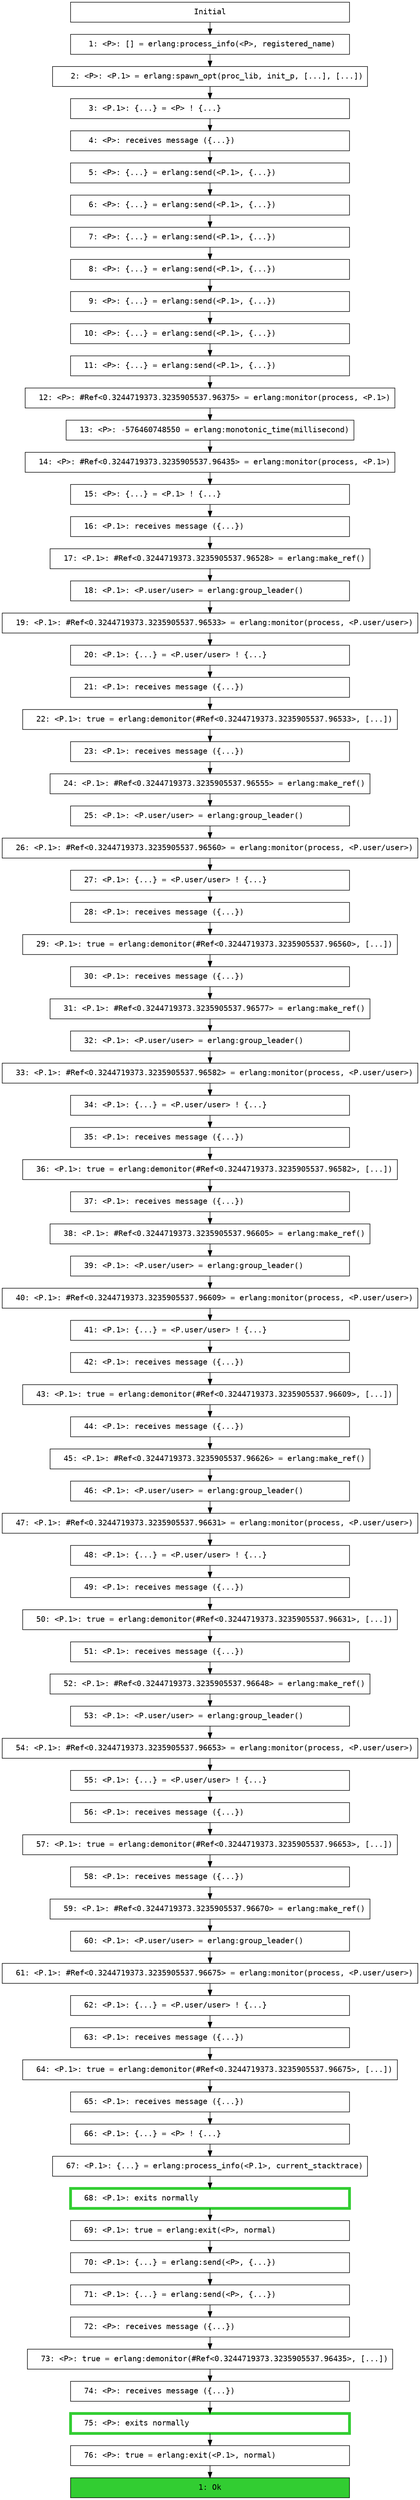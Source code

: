 digraph {
  graph [ranksep=0.3]
  node [shape=box,width=7,fontname=Monospace]
  "init" [label="Initial"];
  subgraph interleaving_1 {
    "{1,1}" [label="   1: <P>: [] = erlang:process_info(<P>, registered_name)\l"];
    "init" -> "{1,1}" [weight=1000];
    "{1,2}" [label="   2: <P>: <P.1> = erlang:spawn_opt(proc_lib, init_p, [...], [...])\l"];
    "{1,1}" -> "{1,2}" [weight=1000];
    "{1,3}" [label="   3: <P.1>: {...} = <P> ! {...}\l"];
    "{1,2}" -> "{1,3}" [weight=1000];
    "{1,4}" [label="   4: <P>: receives message ({...})\l"];
    "{1,3}" -> "{1,4}" [weight=1000];
    "{1,5}" [label="   5: <P>: {...} = erlang:send(<P.1>, {...})\l"];
    "{1,4}" -> "{1,5}" [weight=1000];
    "{1,6}" [label="   6: <P>: {...} = erlang:send(<P.1>, {...})\l"];
    "{1,5}" -> "{1,6}" [weight=1000];
    "{1,7}" [label="   7: <P>: {...} = erlang:send(<P.1>, {...})\l"];
    "{1,6}" -> "{1,7}" [weight=1000];
    "{1,8}" [label="   8: <P>: {...} = erlang:send(<P.1>, {...})\l"];
    "{1,7}" -> "{1,8}" [weight=1000];
    "{1,9}" [label="   9: <P>: {...} = erlang:send(<P.1>, {...})\l"];
    "{1,8}" -> "{1,9}" [weight=1000];
    "{1,10}" [label="  10: <P>: {...} = erlang:send(<P.1>, {...})\l"];
    "{1,9}" -> "{1,10}" [weight=1000];
    "{1,11}" [label="  11: <P>: {...} = erlang:send(<P.1>, {...})\l"];
    "{1,10}" -> "{1,11}" [weight=1000];
    "{1,12}" [label="  12: <P>: #Ref<0.3244719373.3235905537.96375> = erlang:monitor(process, <P.1>)\l"];
    "{1,11}" -> "{1,12}" [weight=1000];
    "{1,13}" [label="  13: <P>: -576460748550 = erlang:monotonic_time(millisecond)\l"];
    "{1,12}" -> "{1,13}" [weight=1000];
    "{1,14}" [label="  14: <P>: #Ref<0.3244719373.3235905537.96435> = erlang:monitor(process, <P.1>)\l"];
    "{1,13}" -> "{1,14}" [weight=1000];
    "{1,15}" [label="  15: <P>: {...} = <P.1> ! {...}\l"];
    "{1,14}" -> "{1,15}" [weight=1000];
    "{1,16}" [label="  16: <P.1>: receives message ({...})\l"];
    "{1,15}" -> "{1,16}" [weight=1000];
    "{1,17}" [label="  17: <P.1>: #Ref<0.3244719373.3235905537.96528> = erlang:make_ref()\l"];
    "{1,16}" -> "{1,17}" [weight=1000];
    "{1,18}" [label="  18: <P.1>: <P.user/user> = erlang:group_leader()\l"];
    "{1,17}" -> "{1,18}" [weight=1000];
    "{1,19}" [label="  19: <P.1>: #Ref<0.3244719373.3235905537.96533> = erlang:monitor(process, <P.user/user>)\l"];
    "{1,18}" -> "{1,19}" [weight=1000];
    "{1,20}" [label="  20: <P.1>: {...} = <P.user/user> ! {...}\l"];
    "{1,19}" -> "{1,20}" [weight=1000];
    "{1,21}" [label="  21: <P.1>: receives message ({...})\l"];
    "{1,20}" -> "{1,21}" [weight=1000];
    "{1,22}" [label="  22: <P.1>: true = erlang:demonitor(#Ref<0.3244719373.3235905537.96533>, [...])\l"];
    "{1,21}" -> "{1,22}" [weight=1000];
    "{1,23}" [label="  23: <P.1>: receives message ({...})\l"];
    "{1,22}" -> "{1,23}" [weight=1000];
    "{1,24}" [label="  24: <P.1>: #Ref<0.3244719373.3235905537.96555> = erlang:make_ref()\l"];
    "{1,23}" -> "{1,24}" [weight=1000];
    "{1,25}" [label="  25: <P.1>: <P.user/user> = erlang:group_leader()\l"];
    "{1,24}" -> "{1,25}" [weight=1000];
    "{1,26}" [label="  26: <P.1>: #Ref<0.3244719373.3235905537.96560> = erlang:monitor(process, <P.user/user>)\l"];
    "{1,25}" -> "{1,26}" [weight=1000];
    "{1,27}" [label="  27: <P.1>: {...} = <P.user/user> ! {...}\l"];
    "{1,26}" -> "{1,27}" [weight=1000];
    "{1,28}" [label="  28: <P.1>: receives message ({...})\l"];
    "{1,27}" -> "{1,28}" [weight=1000];
    "{1,29}" [label="  29: <P.1>: true = erlang:demonitor(#Ref<0.3244719373.3235905537.96560>, [...])\l"];
    "{1,28}" -> "{1,29}" [weight=1000];
    "{1,30}" [label="  30: <P.1>: receives message ({...})\l"];
    "{1,29}" -> "{1,30}" [weight=1000];
    "{1,31}" [label="  31: <P.1>: #Ref<0.3244719373.3235905537.96577> = erlang:make_ref()\l"];
    "{1,30}" -> "{1,31}" [weight=1000];
    "{1,32}" [label="  32: <P.1>: <P.user/user> = erlang:group_leader()\l"];
    "{1,31}" -> "{1,32}" [weight=1000];
    "{1,33}" [label="  33: <P.1>: #Ref<0.3244719373.3235905537.96582> = erlang:monitor(process, <P.user/user>)\l"];
    "{1,32}" -> "{1,33}" [weight=1000];
    "{1,34}" [label="  34: <P.1>: {...} = <P.user/user> ! {...}\l"];
    "{1,33}" -> "{1,34}" [weight=1000];
    "{1,35}" [label="  35: <P.1>: receives message ({...})\l"];
    "{1,34}" -> "{1,35}" [weight=1000];
    "{1,36}" [label="  36: <P.1>: true = erlang:demonitor(#Ref<0.3244719373.3235905537.96582>, [...])\l"];
    "{1,35}" -> "{1,36}" [weight=1000];
    "{1,37}" [label="  37: <P.1>: receives message ({...})\l"];
    "{1,36}" -> "{1,37}" [weight=1000];
    "{1,38}" [label="  38: <P.1>: #Ref<0.3244719373.3235905537.96605> = erlang:make_ref()\l"];
    "{1,37}" -> "{1,38}" [weight=1000];
    "{1,39}" [label="  39: <P.1>: <P.user/user> = erlang:group_leader()\l"];
    "{1,38}" -> "{1,39}" [weight=1000];
    "{1,40}" [label="  40: <P.1>: #Ref<0.3244719373.3235905537.96609> = erlang:monitor(process, <P.user/user>)\l"];
    "{1,39}" -> "{1,40}" [weight=1000];
    "{1,41}" [label="  41: <P.1>: {...} = <P.user/user> ! {...}\l"];
    "{1,40}" -> "{1,41}" [weight=1000];
    "{1,42}" [label="  42: <P.1>: receives message ({...})\l"];
    "{1,41}" -> "{1,42}" [weight=1000];
    "{1,43}" [label="  43: <P.1>: true = erlang:demonitor(#Ref<0.3244719373.3235905537.96609>, [...])\l"];
    "{1,42}" -> "{1,43}" [weight=1000];
    "{1,44}" [label="  44: <P.1>: receives message ({...})\l"];
    "{1,43}" -> "{1,44}" [weight=1000];
    "{1,45}" [label="  45: <P.1>: #Ref<0.3244719373.3235905537.96626> = erlang:make_ref()\l"];
    "{1,44}" -> "{1,45}" [weight=1000];
    "{1,46}" [label="  46: <P.1>: <P.user/user> = erlang:group_leader()\l"];
    "{1,45}" -> "{1,46}" [weight=1000];
    "{1,47}" [label="  47: <P.1>: #Ref<0.3244719373.3235905537.96631> = erlang:monitor(process, <P.user/user>)\l"];
    "{1,46}" -> "{1,47}" [weight=1000];
    "{1,48}" [label="  48: <P.1>: {...} = <P.user/user> ! {...}\l"];
    "{1,47}" -> "{1,48}" [weight=1000];
    "{1,49}" [label="  49: <P.1>: receives message ({...})\l"];
    "{1,48}" -> "{1,49}" [weight=1000];
    "{1,50}" [label="  50: <P.1>: true = erlang:demonitor(#Ref<0.3244719373.3235905537.96631>, [...])\l"];
    "{1,49}" -> "{1,50}" [weight=1000];
    "{1,51}" [label="  51: <P.1>: receives message ({...})\l"];
    "{1,50}" -> "{1,51}" [weight=1000];
    "{1,52}" [label="  52: <P.1>: #Ref<0.3244719373.3235905537.96648> = erlang:make_ref()\l"];
    "{1,51}" -> "{1,52}" [weight=1000];
    "{1,53}" [label="  53: <P.1>: <P.user/user> = erlang:group_leader()\l"];
    "{1,52}" -> "{1,53}" [weight=1000];
    "{1,54}" [label="  54: <P.1>: #Ref<0.3244719373.3235905537.96653> = erlang:monitor(process, <P.user/user>)\l"];
    "{1,53}" -> "{1,54}" [weight=1000];
    "{1,55}" [label="  55: <P.1>: {...} = <P.user/user> ! {...}\l"];
    "{1,54}" -> "{1,55}" [weight=1000];
    "{1,56}" [label="  56: <P.1>: receives message ({...})\l"];
    "{1,55}" -> "{1,56}" [weight=1000];
    "{1,57}" [label="  57: <P.1>: true = erlang:demonitor(#Ref<0.3244719373.3235905537.96653>, [...])\l"];
    "{1,56}" -> "{1,57}" [weight=1000];
    "{1,58}" [label="  58: <P.1>: receives message ({...})\l"];
    "{1,57}" -> "{1,58}" [weight=1000];
    "{1,59}" [label="  59: <P.1>: #Ref<0.3244719373.3235905537.96670> = erlang:make_ref()\l"];
    "{1,58}" -> "{1,59}" [weight=1000];
    "{1,60}" [label="  60: <P.1>: <P.user/user> = erlang:group_leader()\l"];
    "{1,59}" -> "{1,60}" [weight=1000];
    "{1,61}" [label="  61: <P.1>: #Ref<0.3244719373.3235905537.96675> = erlang:monitor(process, <P.user/user>)\l"];
    "{1,60}" -> "{1,61}" [weight=1000];
    "{1,62}" [label="  62: <P.1>: {...} = <P.user/user> ! {...}\l"];
    "{1,61}" -> "{1,62}" [weight=1000];
    "{1,63}" [label="  63: <P.1>: receives message ({...})\l"];
    "{1,62}" -> "{1,63}" [weight=1000];
    "{1,64}" [label="  64: <P.1>: true = erlang:demonitor(#Ref<0.3244719373.3235905537.96675>, [...])\l"];
    "{1,63}" -> "{1,64}" [weight=1000];
    "{1,65}" [label="  65: <P.1>: receives message ({...})\l"];
    "{1,64}" -> "{1,65}" [weight=1000];
    "{1,66}" [label="  66: <P.1>: {...} = <P> ! {...}\l"];
    "{1,65}" -> "{1,66}" [weight=1000];
    "{1,67}" [label="  67: <P.1>: {...} = erlang:process_info(<P.1>, current_stacktrace)\l"];
    "{1,66}" -> "{1,67}" [weight=1000];
    "{1,68}" [label="  68: <P.1>: exits normally\l",color=limegreen,penwidth=5];
    "{1,67}" -> "{1,68}" [weight=1000];
    "{1,69}" [label="  69: <P.1>: true = erlang:exit(<P>, normal)\l"];
    "{1,68}" -> "{1,69}" [weight=1000];
    "{1,70}" [label="  70: <P.1>: {...} = erlang:send(<P>, {...})\l"];
    "{1,69}" -> "{1,70}" [weight=1000];
    "{1,71}" [label="  71: <P.1>: {...} = erlang:send(<P>, {...})\l"];
    "{1,70}" -> "{1,71}" [weight=1000];
    "{1,72}" [label="  72: <P>: receives message ({...})\l"];
    "{1,71}" -> "{1,72}" [weight=1000];
    "{1,73}" [label="  73: <P>: true = erlang:demonitor(#Ref<0.3244719373.3235905537.96435>, [...])\l"];
    "{1,72}" -> "{1,73}" [weight=1000];
    "{1,74}" [label="  74: <P>: receives message ({...})\l"];
    "{1,73}" -> "{1,74}" [weight=1000];
    "{1,75}" [label="  75: <P>: exits normally\l",color=limegreen,penwidth=5];
    "{1,74}" -> "{1,75}" [weight=1000];
    "{1,76}" [label="  76: <P>: true = erlang:exit(<P.1>, normal)\l"];
    "{1,75}" -> "{1,76}" [weight=1000];
    "{1,final}" [label="1: Ok",style=filled,fillcolor=limegreen];
    "{1,76}" -> "{1,final}" [weight=1000];
  }
}
